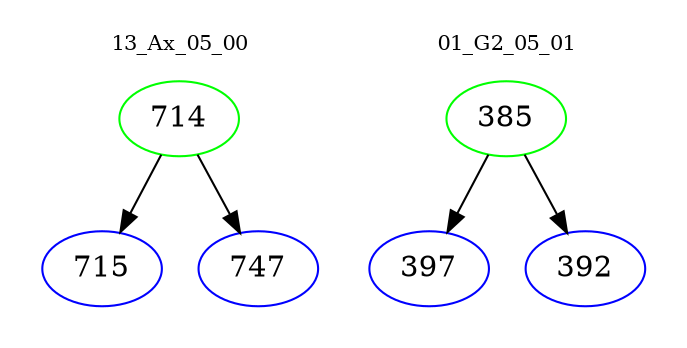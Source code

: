 digraph{
subgraph cluster_0 {
color = white
label = "13_Ax_05_00";
fontsize=10;
T0_714 [label="714", color="green"]
T0_714 -> T0_715 [color="black"]
T0_715 [label="715", color="blue"]
T0_714 -> T0_747 [color="black"]
T0_747 [label="747", color="blue"]
}
subgraph cluster_1 {
color = white
label = "01_G2_05_01";
fontsize=10;
T1_385 [label="385", color="green"]
T1_385 -> T1_397 [color="black"]
T1_397 [label="397", color="blue"]
T1_385 -> T1_392 [color="black"]
T1_392 [label="392", color="blue"]
}
}
